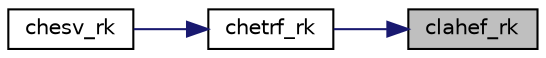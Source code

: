 digraph "clahef_rk"
{
 // LATEX_PDF_SIZE
  edge [fontname="Helvetica",fontsize="10",labelfontname="Helvetica",labelfontsize="10"];
  node [fontname="Helvetica",fontsize="10",shape=record];
  rankdir="RL";
  Node1 [label="clahef_rk",height=0.2,width=0.4,color="black", fillcolor="grey75", style="filled", fontcolor="black",tooltip="CLAHEF_RK computes a partial factorization of a complex Hermitian indefinite matrix using bounded Bun..."];
  Node1 -> Node2 [dir="back",color="midnightblue",fontsize="10",style="solid",fontname="Helvetica"];
  Node2 [label="chetrf_rk",height=0.2,width=0.4,color="black", fillcolor="white", style="filled",URL="$chetrf__rk_8f.html#a48fd03214647388f771bb39ed7b14e21",tooltip="CHETRF_RK computes the factorization of a complex Hermitian indefinite matrix using the bounded Bunch..."];
  Node2 -> Node3 [dir="back",color="midnightblue",fontsize="10",style="solid",fontname="Helvetica"];
  Node3 [label="chesv_rk",height=0.2,width=0.4,color="black", fillcolor="white", style="filled",URL="$chesv__rk_8f.html#a4c2a4eceb9e7f2e5068c3ec3c14a9e88",tooltip="CHESV_RK computes the solution to system of linear equations A * X = B for SY matrices"];
}
